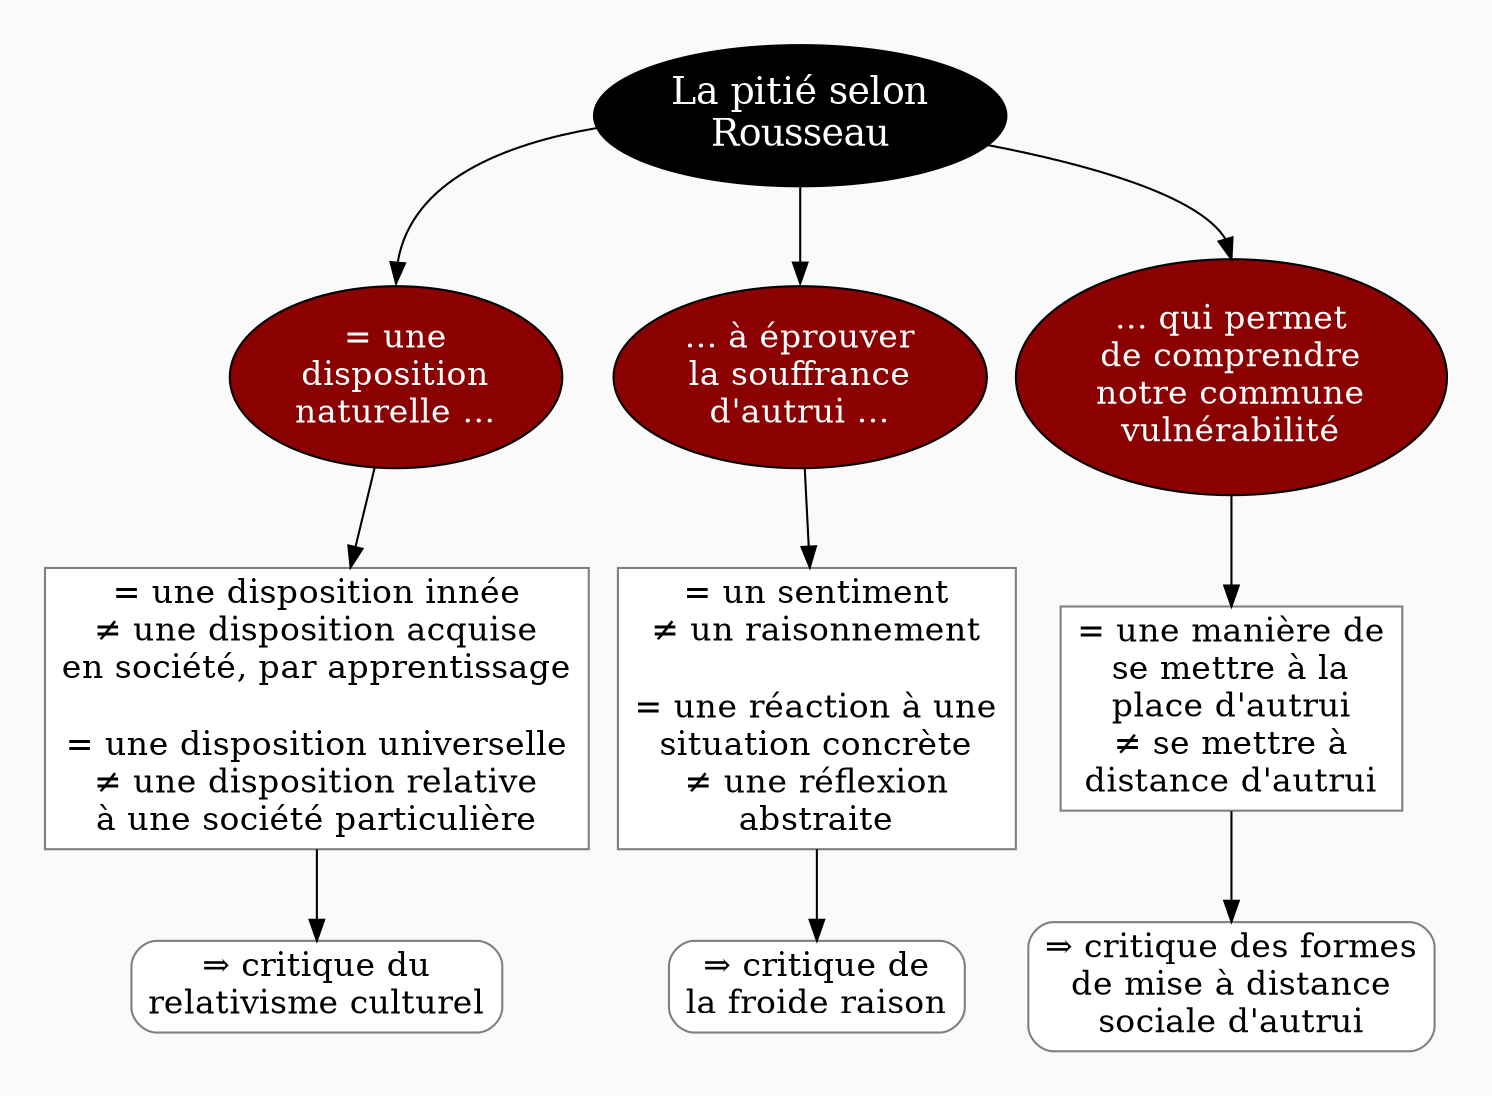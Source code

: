 digraph G {
// Template : diagram
// Usage : cours sur l'éthique et la philosophie morale
// Référence : Rousseau

//rankdir=LR
splines=true
//splines=curved
bgcolor=grey98
pad=0.3
style=filled
edge[minlen=4]
ranksep=0.1
nodesep=0.2 // valeur à changer ?

// NIVEAU 1
node[style=filled; fillcolor=12 ; fontcolor=white ; fontsize=18]
// a1[label=""]
a1[label="La pitié selon
Rousseau"]


// NIVEAU 2
node[style=filled;fillcolor=red4;fontcolor=white; fontsize=16]
// b1[label=""]
a1->{
b1[label="= une
disposition
naturelle …"]    
b2[label="… à éprouver
la souffrance
d'autrui …"]
b3[label="… qui permet
de comprendre
notre commune
vulnérabilité"]
}[headport=n]




// NIVEAU 3 (sans intermédiaire)
node [shape=box; style=filled;fillcolor=white;fontcolor=black;color=grey50]
// c1[label=""]
b1->c1
c1[label="= une disposition innée
≠ une disposition acquise
en société, par apprentissage

= une disposition universelle
≠ une disposition relative
à une société particulière"]
b2->c2
c2[label="= un sentiment
≠ un raisonnement

= une réaction à une
situation concrète
≠ une réflexion
abstraite"]

b3->c3
c3[label="= une manière de
se mettre à la
place d'autrui
≠ se mettre à
distance d'autrui"]

// INTERMEDIAIRE AVANT NIVEAU 3
node[style=filled;fillcolor=grey78;shape=oval]
// [arrowhead=none]
// bc1[label=""]

// NIVEAU 3 (avec intermédiaire)
node[style="filled";fillcolor=white;shape=box;color=grey50]
// c1[label=""]

// NIVEAU 4
node[style="filled, rounded";fillcolor=white;shape=box;color=grey50]
// d1[label=""]
c1->d1
d1[label="⇒ critique du
relativisme culturel"]

c2->d2
d2[label="⇒ critique de
la froide raison"]

c3->d3
d3[label="⇒ critique des formes
de mise à distance
sociale d'autrui"]

// ETIQUETTES EN ROUGE
node[shape=plaintext;fontcolor=firebrick3;fillcolor=grey98]
// e1[label=< <B>= Titre</B><BR /><BR />Contenu<BR /> >]
// e1[label=""]
// ->e1[minlen=1;style=invis]


// Remarques
node[color=blue;shape=box;style=filled;margin=0.07;fontcolor=black;fontsize=13]
edge[color=blue;arrowhead="none";xlabel="";style=dashed]
// r1[label=""]
// {rank=same;->r1}
// {rank=same;r1->[dir=back]}


}

